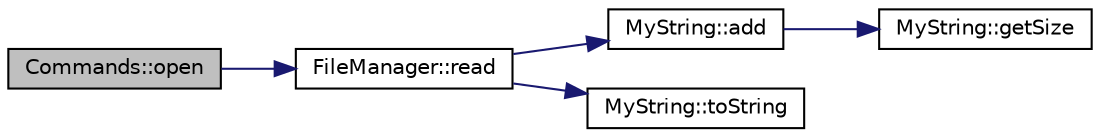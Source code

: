 digraph "Commands::open"
{
 // LATEX_PDF_SIZE
  edge [fontname="Helvetica",fontsize="10",labelfontname="Helvetica",labelfontsize="10"];
  node [fontname="Helvetica",fontsize="10",shape=record];
  rankdir="LR";
  Node1 [label="Commands::open",height=0.2,width=0.4,color="black", fillcolor="grey75", style="filled", fontcolor="black",tooltip=" "];
  Node1 -> Node2 [color="midnightblue",fontsize="10",style="solid",fontname="Helvetica"];
  Node2 [label="FileManager::read",height=0.2,width=0.4,color="black", fillcolor="white", style="filled",URL="$class_file_manager.html#aaacc67423e82375bfa5545e6f91e8b17",tooltip=" "];
  Node2 -> Node3 [color="midnightblue",fontsize="10",style="solid",fontname="Helvetica"];
  Node3 [label="MyString::add",height=0.2,width=0.4,color="black", fillcolor="white", style="filled",URL="$class_my_string.html#a1d2a59ad2868d0e51dce3af535bc88ab",tooltip=" "];
  Node3 -> Node4 [color="midnightblue",fontsize="10",style="solid",fontname="Helvetica"];
  Node4 [label="MyString::getSize",height=0.2,width=0.4,color="black", fillcolor="white", style="filled",URL="$class_my_string.html#a73f8110f0fb3d084a87cc2a6ad288737",tooltip=" "];
  Node2 -> Node5 [color="midnightblue",fontsize="10",style="solid",fontname="Helvetica"];
  Node5 [label="MyString::toString",height=0.2,width=0.4,color="black", fillcolor="white", style="filled",URL="$class_my_string.html#aa2400085bf862dbeef48016daad48043",tooltip=" "];
}
